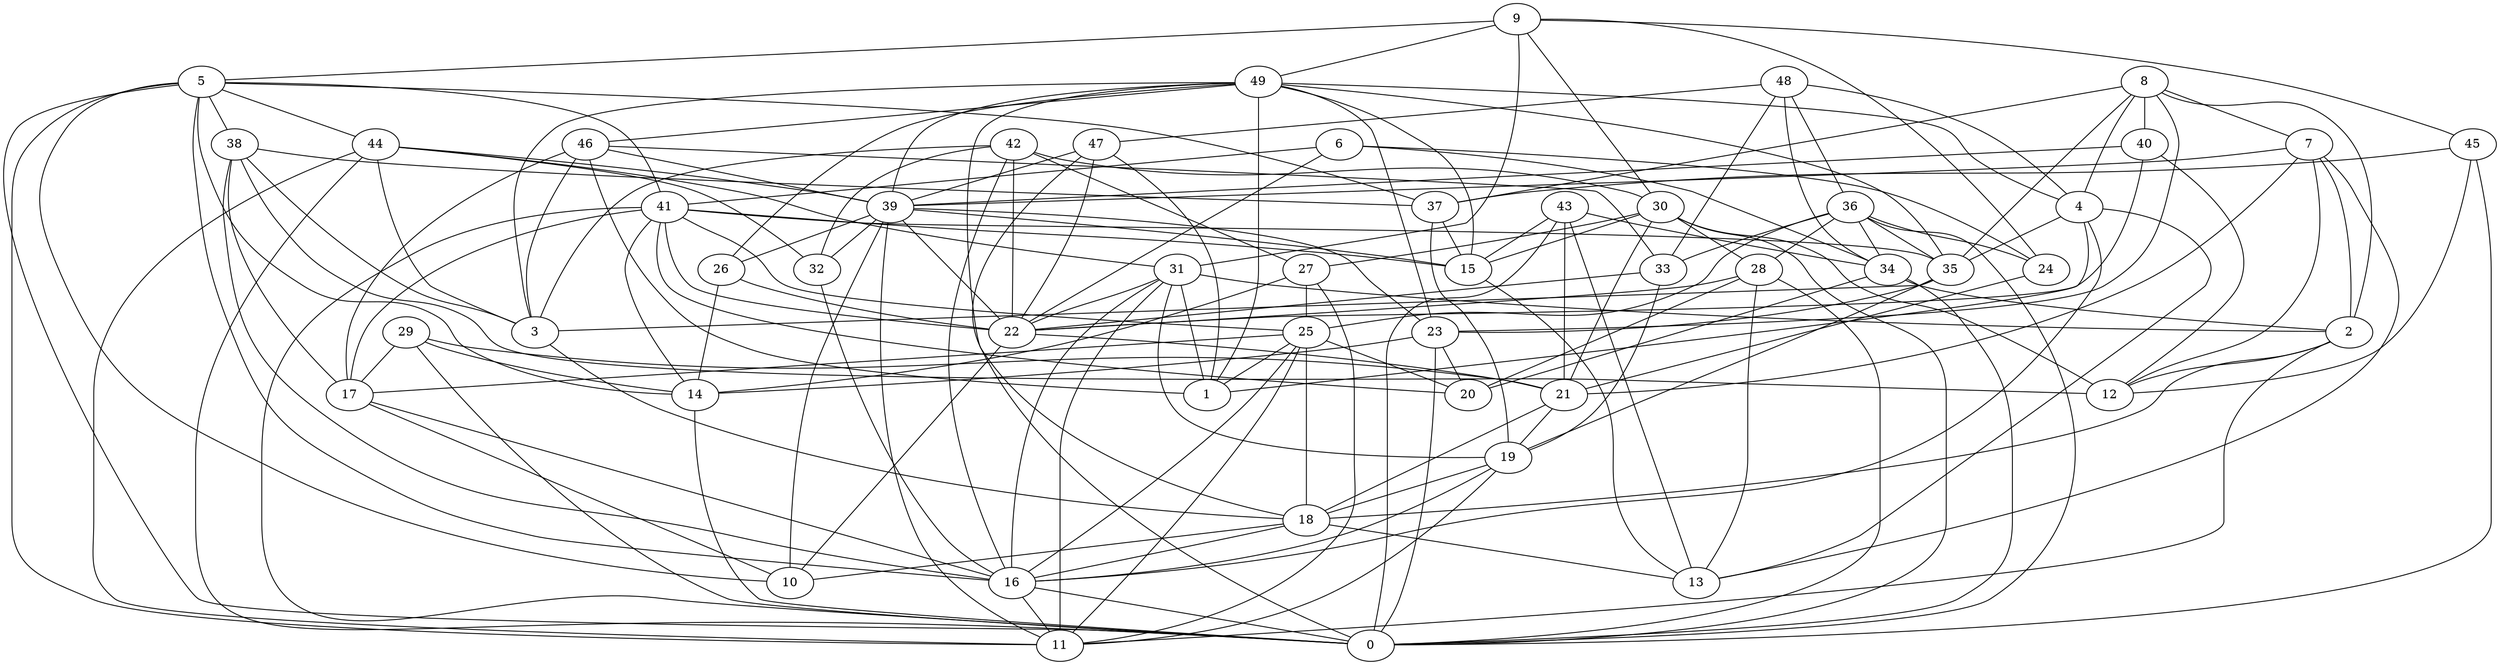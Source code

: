 digraph GG_graph {

subgraph G_graph {
edge [color = black]
"34" -> "20" [dir = none]
"34" -> "2" [dir = none]
"34" -> "0" [dir = none]
"36" -> "35" [dir = none]
"36" -> "25" [dir = none]
"36" -> "28" [dir = none]
"36" -> "33" [dir = none]
"36" -> "0" [dir = none]
"36" -> "24" [dir = none]
"48" -> "47" [dir = none]
"48" -> "4" [dir = none]
"48" -> "34" [dir = none]
"48" -> "36" [dir = none]
"48" -> "33" [dir = none]
"5" -> "16" [dir = none]
"5" -> "14" [dir = none]
"5" -> "38" [dir = none]
"5" -> "41" [dir = none]
"5" -> "11" [dir = none]
"5" -> "37" [dir = none]
"5" -> "10" [dir = none]
"5" -> "0" [dir = none]
"38" -> "12" [dir = none]
"38" -> "16" [dir = none]
"38" -> "3" [dir = none]
"38" -> "37" [dir = none]
"38" -> "17" [dir = none]
"43" -> "15" [dir = none]
"43" -> "0" [dir = none]
"43" -> "34" [dir = none]
"43" -> "21" [dir = none]
"43" -> "13" [dir = none]
"29" -> "14" [dir = none]
"29" -> "21" [dir = none]
"29" -> "17" [dir = none]
"37" -> "15" [dir = none]
"37" -> "19" [dir = none]
"35" -> "19" [dir = none]
"35" -> "23" [dir = none]
"27" -> "25" [dir = none]
"27" -> "11" [dir = none]
"27" -> "14" [dir = none]
"7" -> "13" [dir = none]
"7" -> "21" [dir = none]
"7" -> "39" [dir = none]
"19" -> "16" [dir = none]
"19" -> "18" [dir = none]
"19" -> "11" [dir = none]
"9" -> "45" [dir = none]
"9" -> "5" [dir = none]
"9" -> "24" [dir = none]
"9" -> "31" [dir = none]
"9" -> "49" [dir = none]
"9" -> "30" [dir = none]
"22" -> "21" [dir = none]
"47" -> "22" [dir = none]
"47" -> "0" [dir = none]
"47" -> "39" [dir = none]
"47" -> "1" [dir = none]
"16" -> "0" [dir = none]
"16" -> "11" [dir = none]
"46" -> "39" [dir = none]
"46" -> "17" [dir = none]
"46" -> "3" [dir = none]
"46" -> "33" [dir = none]
"40" -> "22" [dir = none]
"40" -> "39" [dir = none]
"17" -> "10" [dir = none]
"17" -> "16" [dir = none]
"28" -> "13" [dir = none]
"28" -> "0" [dir = none]
"41" -> "35" [dir = none]
"41" -> "0" [dir = none]
"41" -> "15" [dir = none]
"41" -> "14" [dir = none]
"41" -> "20" [dir = none]
"41" -> "22" [dir = none]
"41" -> "17" [dir = none]
"15" -> "13" [dir = none]
"4" -> "13" [dir = none]
"4" -> "16" [dir = none]
"42" -> "27" [dir = none]
"42" -> "3" [dir = none]
"42" -> "22" [dir = none]
"42" -> "30" [dir = none]
"42" -> "16" [dir = none]
"42" -> "32" [dir = none]
"49" -> "39" [dir = none]
"49" -> "3" [dir = none]
"49" -> "18" [dir = none]
"49" -> "26" [dir = none]
"49" -> "15" [dir = none]
"49" -> "46" [dir = none]
"49" -> "4" [dir = none]
"25" -> "11" [dir = none]
"25" -> "17" [dir = none]
"25" -> "1" [dir = none]
"25" -> "18" [dir = none]
"25" -> "20" [dir = none]
"2" -> "11" [dir = none]
"2" -> "12" [dir = none]
"32" -> "16" [dir = none]
"26" -> "14" [dir = none]
"26" -> "22" [dir = none]
"18" -> "13" [dir = none]
"18" -> "10" [dir = none]
"18" -> "16" [dir = none]
"21" -> "18" [dir = none]
"21" -> "19" [dir = none]
"31" -> "1" [dir = none]
"31" -> "16" [dir = none]
"31" -> "22" [dir = none]
"31" -> "2" [dir = none]
"31" -> "19" [dir = none]
"31" -> "11" [dir = none]
"39" -> "26" [dir = none]
"39" -> "23" [dir = none]
"39" -> "22" [dir = none]
"39" -> "11" [dir = none]
"39" -> "10" [dir = none]
"8" -> "7" [dir = none]
"8" -> "23" [dir = none]
"8" -> "37" [dir = none]
"8" -> "4" [dir = none]
"8" -> "35" [dir = none]
"8" -> "2" [dir = none]
"8" -> "40" [dir = none]
"44" -> "32" [dir = none]
"44" -> "39" [dir = none]
"44" -> "11" [dir = none]
"44" -> "0" [dir = none]
"44" -> "3" [dir = none]
"44" -> "31" [dir = none]
"3" -> "18" [dir = none]
"30" -> "0" [dir = none]
"30" -> "27" [dir = none]
"30" -> "28" [dir = none]
"30" -> "12" [dir = none]
"30" -> "21" [dir = none]
"6" -> "24" [dir = none]
"6" -> "34" [dir = none]
"6" -> "22" [dir = none]
"6" -> "41" [dir = none]
"45" -> "0" [dir = none]
"45" -> "37" [dir = none]
"45" -> "12" [dir = none]
"33" -> "19" [dir = none]
"23" -> "20" [dir = none]
"25" -> "16" [dir = none]
"5" -> "44" [dir = none]
"39" -> "32" [dir = none]
"23" -> "14" [dir = none]
"36" -> "34" [dir = none]
"22" -> "10" [dir = none]
"4" -> "35" [dir = none]
"30" -> "15" [dir = none]
"49" -> "23" [dir = none]
"28" -> "22" [dir = none]
"49" -> "35" [dir = none]
"40" -> "12" [dir = none]
"35" -> "3" [dir = none]
"39" -> "15" [dir = none]
"49" -> "1" [dir = none]
"23" -> "0" [dir = none]
"33" -> "22" [dir = none]
"2" -> "18" [dir = none]
"14" -> "0" [dir = none]
"28" -> "20" [dir = none]
"29" -> "0" [dir = none]
"4" -> "1" [dir = none]
"24" -> "21" [dir = none]
"7" -> "2" [dir = none]
"41" -> "25" [dir = none]
"46" -> "1" [dir = none]
"7" -> "12" [dir = none]
}

}
